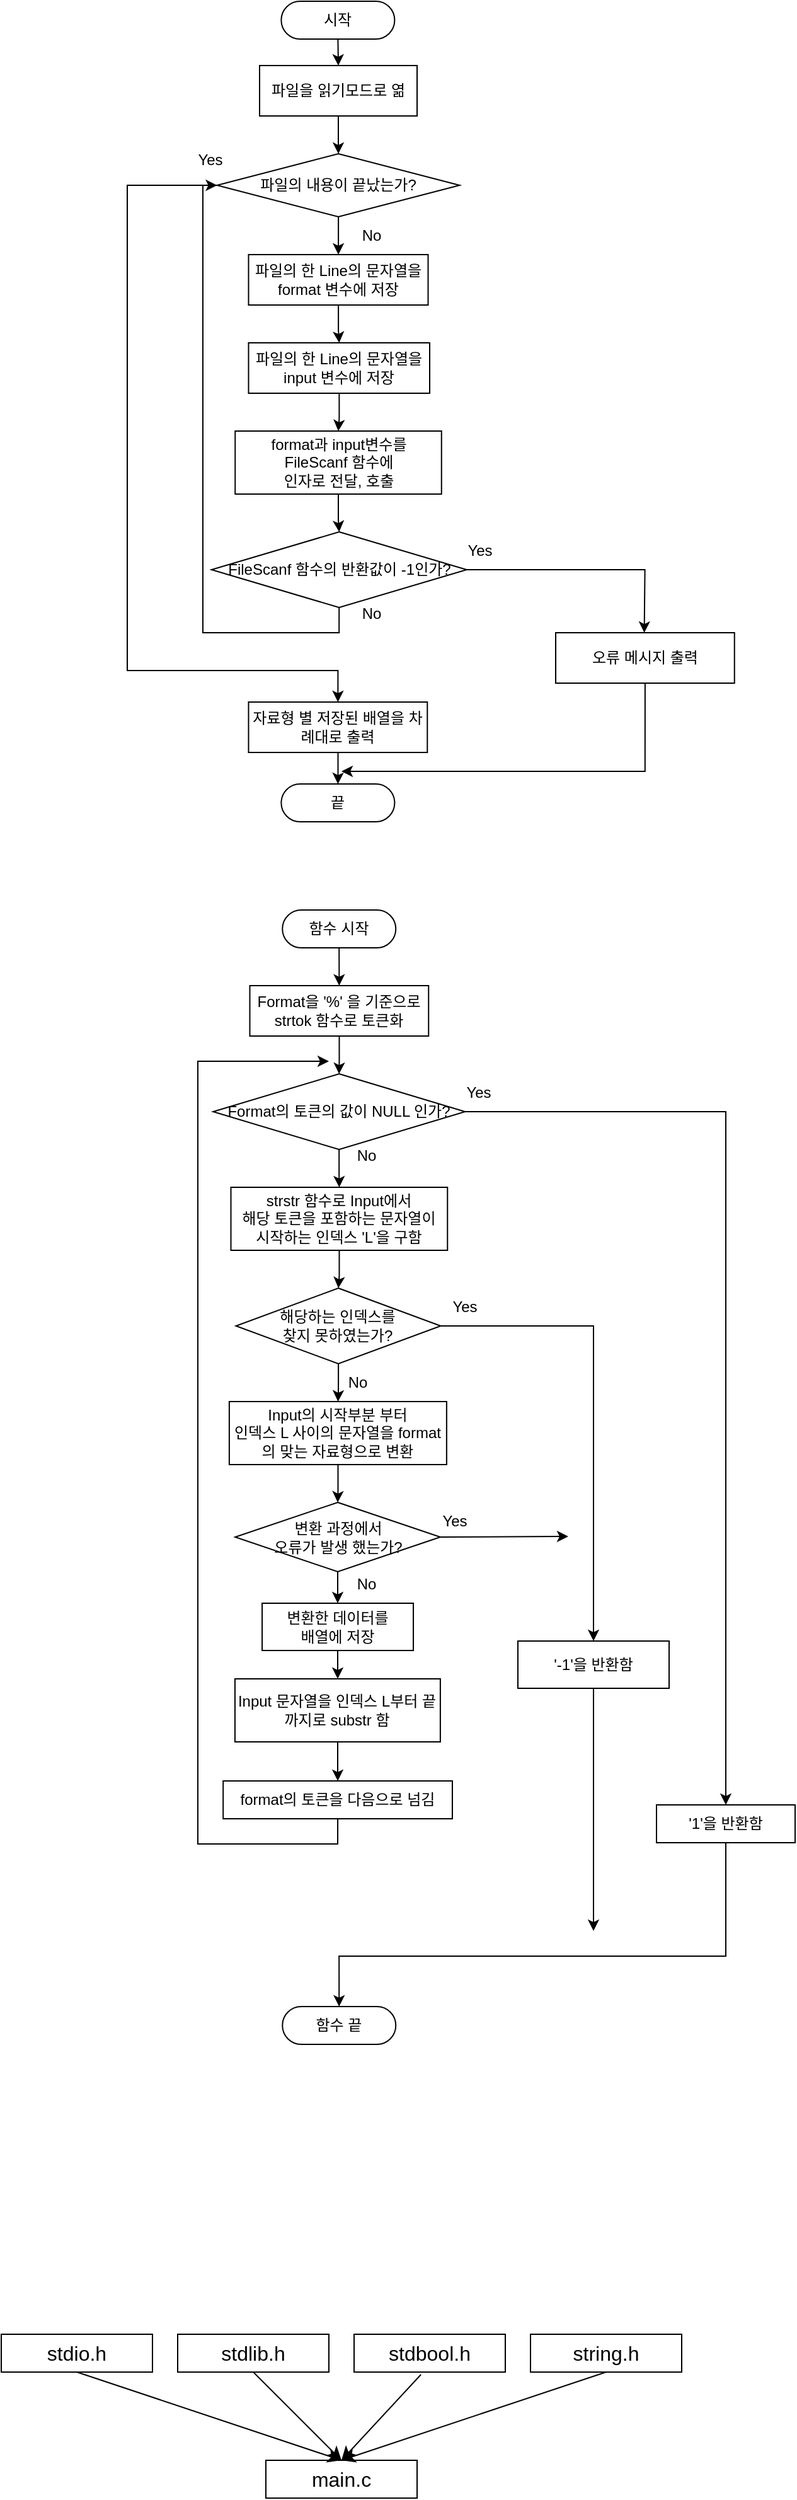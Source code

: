 <mxfile version="21.3.2" type="device">
  <diagram id="C5RBs43oDa-KdzZeNtuy" name="Page-1">
    <mxGraphModel dx="1195" dy="637" grid="1" gridSize="10" guides="1" tooltips="1" connect="1" arrows="1" fold="1" page="1" pageScale="1" pageWidth="827" pageHeight="1169" math="0" shadow="0">
      <root>
        <mxCell id="WIyWlLk6GJQsqaUBKTNV-0" />
        <mxCell id="WIyWlLk6GJQsqaUBKTNV-1" parent="WIyWlLk6GJQsqaUBKTNV-0" />
        <mxCell id="uRpZ4N_YhJBuHk_LHMeu-0" value="main.c" style="rounded=0;whiteSpace=wrap;html=1;fontSize=16;" parent="WIyWlLk6GJQsqaUBKTNV-1" vertex="1">
          <mxGeometry x="330" y="1980" width="120" height="30" as="geometry" />
        </mxCell>
        <mxCell id="uRpZ4N_YhJBuHk_LHMeu-2" value="stdio.h" style="rounded=0;whiteSpace=wrap;html=1;fontSize=16;" parent="WIyWlLk6GJQsqaUBKTNV-1" vertex="1">
          <mxGeometry x="120" y="1880" width="120" height="30" as="geometry" />
        </mxCell>
        <mxCell id="uRpZ4N_YhJBuHk_LHMeu-3" value="stdlib.h" style="rounded=0;whiteSpace=wrap;html=1;fontSize=16;" parent="WIyWlLk6GJQsqaUBKTNV-1" vertex="1">
          <mxGeometry x="260" y="1880" width="120" height="30" as="geometry" />
        </mxCell>
        <mxCell id="uRpZ4N_YhJBuHk_LHMeu-4" value="stdbool.h" style="rounded=0;whiteSpace=wrap;html=1;fontSize=16;" parent="WIyWlLk6GJQsqaUBKTNV-1" vertex="1">
          <mxGeometry x="400" y="1880" width="120" height="30" as="geometry" />
        </mxCell>
        <mxCell id="uRpZ4N_YhJBuHk_LHMeu-5" value="string.h" style="rounded=0;whiteSpace=wrap;html=1;fontSize=16;" parent="WIyWlLk6GJQsqaUBKTNV-1" vertex="1">
          <mxGeometry x="540" y="1880" width="120" height="30" as="geometry" />
        </mxCell>
        <mxCell id="uRpZ4N_YhJBuHk_LHMeu-6" value="" style="endArrow=classic;html=1;rounded=0;fontSize=12;startSize=8;endSize=8;curved=1;exitX=0.5;exitY=1;exitDx=0;exitDy=0;entryX=0.5;entryY=0;entryDx=0;entryDy=0;" parent="WIyWlLk6GJQsqaUBKTNV-1" source="uRpZ4N_YhJBuHk_LHMeu-2" target="uRpZ4N_YhJBuHk_LHMeu-0" edge="1">
          <mxGeometry width="50" height="50" relative="1" as="geometry">
            <mxPoint x="350" y="1960" as="sourcePoint" />
            <mxPoint x="400" y="1910" as="targetPoint" />
          </mxGeometry>
        </mxCell>
        <mxCell id="uRpZ4N_YhJBuHk_LHMeu-7" value="" style="endArrow=classic;html=1;rounded=0;fontSize=12;startSize=8;endSize=8;curved=1;exitX=0.5;exitY=1;exitDx=0;exitDy=0;entryX=0.5;entryY=0;entryDx=0;entryDy=0;" parent="WIyWlLk6GJQsqaUBKTNV-1" source="uRpZ4N_YhJBuHk_LHMeu-3" target="uRpZ4N_YhJBuHk_LHMeu-0" edge="1">
          <mxGeometry width="50" height="50" relative="1" as="geometry">
            <mxPoint x="190" y="1920" as="sourcePoint" />
            <mxPoint x="400" y="1990" as="targetPoint" />
          </mxGeometry>
        </mxCell>
        <mxCell id="uRpZ4N_YhJBuHk_LHMeu-8" value="" style="endArrow=classic;html=1;rounded=0;fontSize=12;startSize=8;endSize=8;curved=1;exitX=0.442;exitY=1.067;exitDx=0;exitDy=0;entryX=0.5;entryY=0;entryDx=0;entryDy=0;exitPerimeter=0;" parent="WIyWlLk6GJQsqaUBKTNV-1" source="uRpZ4N_YhJBuHk_LHMeu-4" target="uRpZ4N_YhJBuHk_LHMeu-0" edge="1">
          <mxGeometry width="50" height="50" relative="1" as="geometry">
            <mxPoint x="330" y="1920" as="sourcePoint" />
            <mxPoint x="400" y="1990" as="targetPoint" />
          </mxGeometry>
        </mxCell>
        <mxCell id="uRpZ4N_YhJBuHk_LHMeu-9" value="" style="endArrow=classic;html=1;rounded=0;fontSize=12;startSize=8;endSize=8;curved=1;exitX=0.5;exitY=1;exitDx=0;exitDy=0;entryX=0.5;entryY=0;entryDx=0;entryDy=0;" parent="WIyWlLk6GJQsqaUBKTNV-1" source="uRpZ4N_YhJBuHk_LHMeu-5" target="uRpZ4N_YhJBuHk_LHMeu-0" edge="1">
          <mxGeometry width="50" height="50" relative="1" as="geometry">
            <mxPoint x="463" y="1922" as="sourcePoint" />
            <mxPoint x="400" y="1990" as="targetPoint" />
          </mxGeometry>
        </mxCell>
        <mxCell id="vxgUtNimUEVZdIT312kN-25" style="edgeStyle=orthogonalEdgeStyle;rounded=0;orthogonalLoop=1;jettySize=auto;html=1;exitX=0.5;exitY=1;exitDx=0;exitDy=0;entryX=0.5;entryY=0;entryDx=0;entryDy=0;" edge="1" parent="WIyWlLk6GJQsqaUBKTNV-1" source="vxgUtNimUEVZdIT312kN-0" target="vxgUtNimUEVZdIT312kN-1">
          <mxGeometry relative="1" as="geometry" />
        </mxCell>
        <mxCell id="vxgUtNimUEVZdIT312kN-0" value="시작" style="rounded=1;whiteSpace=wrap;html=1;arcSize=50;" vertex="1" parent="WIyWlLk6GJQsqaUBKTNV-1">
          <mxGeometry x="342.19" y="29" width="90" height="30" as="geometry" />
        </mxCell>
        <mxCell id="vxgUtNimUEVZdIT312kN-11" value="" style="edgeStyle=orthogonalEdgeStyle;rounded=0;orthogonalLoop=1;jettySize=auto;html=1;" edge="1" parent="WIyWlLk6GJQsqaUBKTNV-1" source="vxgUtNimUEVZdIT312kN-1" target="vxgUtNimUEVZdIT312kN-10">
          <mxGeometry relative="1" as="geometry" />
        </mxCell>
        <mxCell id="vxgUtNimUEVZdIT312kN-1" value="파일을 읽기모드로 엶" style="rounded=0;whiteSpace=wrap;html=1;" vertex="1" parent="WIyWlLk6GJQsqaUBKTNV-1">
          <mxGeometry x="325" y="80" width="125" height="40" as="geometry" />
        </mxCell>
        <mxCell id="vxgUtNimUEVZdIT312kN-13" value="" style="edgeStyle=orthogonalEdgeStyle;rounded=0;orthogonalLoop=1;jettySize=auto;html=1;" edge="1" parent="WIyWlLk6GJQsqaUBKTNV-1" source="vxgUtNimUEVZdIT312kN-10" target="vxgUtNimUEVZdIT312kN-12">
          <mxGeometry relative="1" as="geometry" />
        </mxCell>
        <mxCell id="vxgUtNimUEVZdIT312kN-28" style="edgeStyle=orthogonalEdgeStyle;rounded=0;orthogonalLoop=1;jettySize=auto;html=1;exitX=0;exitY=0.5;exitDx=0;exitDy=0;entryX=0.5;entryY=0;entryDx=0;entryDy=0;" edge="1" parent="WIyWlLk6GJQsqaUBKTNV-1" source="vxgUtNimUEVZdIT312kN-10" target="vxgUtNimUEVZdIT312kN-20">
          <mxGeometry relative="1" as="geometry">
            <mxPoint x="388" y="530" as="targetPoint" />
            <Array as="points">
              <mxPoint x="220" y="175" />
              <mxPoint x="220" y="560" />
              <mxPoint x="387" y="560" />
            </Array>
          </mxGeometry>
        </mxCell>
        <mxCell id="vxgUtNimUEVZdIT312kN-10" value="파일의 내용이 끝났는가?" style="rhombus;whiteSpace=wrap;html=1;rounded=0;" vertex="1" parent="WIyWlLk6GJQsqaUBKTNV-1">
          <mxGeometry x="291.25" y="150" width="192.5" height="50" as="geometry" />
        </mxCell>
        <mxCell id="vxgUtNimUEVZdIT312kN-15" value="" style="edgeStyle=orthogonalEdgeStyle;rounded=0;orthogonalLoop=1;jettySize=auto;html=1;" edge="1" parent="WIyWlLk6GJQsqaUBKTNV-1" source="vxgUtNimUEVZdIT312kN-12" target="vxgUtNimUEVZdIT312kN-14">
          <mxGeometry relative="1" as="geometry" />
        </mxCell>
        <mxCell id="vxgUtNimUEVZdIT312kN-12" value="파일의 한 Line의 문자열을 format 변수에 저장" style="whiteSpace=wrap;html=1;rounded=0;" vertex="1" parent="WIyWlLk6GJQsqaUBKTNV-1">
          <mxGeometry x="316.25" y="230" width="142.5" height="40" as="geometry" />
        </mxCell>
        <mxCell id="vxgUtNimUEVZdIT312kN-17" value="" style="edgeStyle=orthogonalEdgeStyle;rounded=0;orthogonalLoop=1;jettySize=auto;html=1;" edge="1" parent="WIyWlLk6GJQsqaUBKTNV-1" source="vxgUtNimUEVZdIT312kN-14" target="vxgUtNimUEVZdIT312kN-16">
          <mxGeometry relative="1" as="geometry" />
        </mxCell>
        <mxCell id="vxgUtNimUEVZdIT312kN-14" value="파일의 한 Line의 문자열을 input 변수에 저장" style="whiteSpace=wrap;html=1;rounded=0;" vertex="1" parent="WIyWlLk6GJQsqaUBKTNV-1">
          <mxGeometry x="316.25" y="300" width="143.75" height="40" as="geometry" />
        </mxCell>
        <mxCell id="vxgUtNimUEVZdIT312kN-19" value="" style="edgeStyle=orthogonalEdgeStyle;rounded=0;orthogonalLoop=1;jettySize=auto;html=1;" edge="1" parent="WIyWlLk6GJQsqaUBKTNV-1" source="vxgUtNimUEVZdIT312kN-16" target="vxgUtNimUEVZdIT312kN-18">
          <mxGeometry relative="1" as="geometry" />
        </mxCell>
        <mxCell id="vxgUtNimUEVZdIT312kN-16" value="format과 input변수를&lt;br&gt;FileScanf 함수에&lt;br&gt;인자로 전달, 호출" style="whiteSpace=wrap;html=1;rounded=0;" vertex="1" parent="WIyWlLk6GJQsqaUBKTNV-1">
          <mxGeometry x="305.63" y="370" width="163.75" height="50" as="geometry" />
        </mxCell>
        <mxCell id="vxgUtNimUEVZdIT312kN-32" style="edgeStyle=orthogonalEdgeStyle;rounded=0;orthogonalLoop=1;jettySize=auto;html=1;exitX=1;exitY=0.5;exitDx=0;exitDy=0;" edge="1" parent="WIyWlLk6GJQsqaUBKTNV-1" source="vxgUtNimUEVZdIT312kN-18">
          <mxGeometry relative="1" as="geometry">
            <mxPoint x="630.3" y="530.015" as="targetPoint" />
          </mxGeometry>
        </mxCell>
        <mxCell id="vxgUtNimUEVZdIT312kN-37" style="edgeStyle=orthogonalEdgeStyle;rounded=0;orthogonalLoop=1;jettySize=auto;html=1;exitX=0.5;exitY=1;exitDx=0;exitDy=0;entryX=0;entryY=0.5;entryDx=0;entryDy=0;" edge="1" parent="WIyWlLk6GJQsqaUBKTNV-1" source="vxgUtNimUEVZdIT312kN-18" target="vxgUtNimUEVZdIT312kN-10">
          <mxGeometry relative="1" as="geometry">
            <mxPoint x="290" y="190" as="targetPoint" />
            <Array as="points">
              <mxPoint x="388" y="530" />
              <mxPoint x="280" y="530" />
              <mxPoint x="280" y="175" />
            </Array>
          </mxGeometry>
        </mxCell>
        <mxCell id="vxgUtNimUEVZdIT312kN-18" value="FileScanf 함수의 반환값이 -1인가?" style="rhombus;whiteSpace=wrap;html=1;rounded=0;" vertex="1" parent="WIyWlLk6GJQsqaUBKTNV-1">
          <mxGeometry x="286.87" y="450" width="202.5" height="60" as="geometry" />
        </mxCell>
        <mxCell id="vxgUtNimUEVZdIT312kN-24" value="" style="edgeStyle=orthogonalEdgeStyle;rounded=0;orthogonalLoop=1;jettySize=auto;html=1;entryX=0.5;entryY=0;entryDx=0;entryDy=0;" edge="1" parent="WIyWlLk6GJQsqaUBKTNV-1" source="vxgUtNimUEVZdIT312kN-20" target="vxgUtNimUEVZdIT312kN-26">
          <mxGeometry relative="1" as="geometry">
            <mxPoint x="387.2" y="695" as="targetPoint" />
          </mxGeometry>
        </mxCell>
        <mxCell id="vxgUtNimUEVZdIT312kN-20" value="자료형 별 저장된 배열을 차례대로 출력" style="whiteSpace=wrap;html=1;rounded=0;" vertex="1" parent="WIyWlLk6GJQsqaUBKTNV-1">
          <mxGeometry x="316.25" y="585" width="141.88" height="40" as="geometry" />
        </mxCell>
        <mxCell id="vxgUtNimUEVZdIT312kN-26" value="끝" style="rounded=1;whiteSpace=wrap;html=1;arcSize=50;" vertex="1" parent="WIyWlLk6GJQsqaUBKTNV-1">
          <mxGeometry x="342.19" y="650" width="90" height="30" as="geometry" />
        </mxCell>
        <mxCell id="vxgUtNimUEVZdIT312kN-29" value="Yes" style="text;html=1;strokeColor=none;fillColor=none;align=center;verticalAlign=middle;whiteSpace=wrap;rounded=0;" vertex="1" parent="WIyWlLk6GJQsqaUBKTNV-1">
          <mxGeometry x="256.25" y="140" width="60" height="30" as="geometry" />
        </mxCell>
        <mxCell id="vxgUtNimUEVZdIT312kN-30" value="No" style="text;html=1;strokeColor=none;fillColor=none;align=center;verticalAlign=middle;whiteSpace=wrap;rounded=0;" vertex="1" parent="WIyWlLk6GJQsqaUBKTNV-1">
          <mxGeometry x="384" y="200" width="60" height="30" as="geometry" />
        </mxCell>
        <mxCell id="vxgUtNimUEVZdIT312kN-35" style="edgeStyle=orthogonalEdgeStyle;rounded=0;orthogonalLoop=1;jettySize=auto;html=1;exitX=0.5;exitY=1;exitDx=0;exitDy=0;" edge="1" parent="WIyWlLk6GJQsqaUBKTNV-1" source="vxgUtNimUEVZdIT312kN-33">
          <mxGeometry relative="1" as="geometry">
            <mxPoint x="390" y="640" as="targetPoint" />
            <Array as="points">
              <mxPoint x="631" y="640" />
              <mxPoint x="390" y="640" />
            </Array>
          </mxGeometry>
        </mxCell>
        <mxCell id="vxgUtNimUEVZdIT312kN-33" value="오류 메시지 출력" style="whiteSpace=wrap;html=1;rounded=0;" vertex="1" parent="WIyWlLk6GJQsqaUBKTNV-1">
          <mxGeometry x="560" y="530" width="141.88" height="40" as="geometry" />
        </mxCell>
        <mxCell id="vxgUtNimUEVZdIT312kN-38" value="Yes" style="text;html=1;strokeColor=none;fillColor=none;align=center;verticalAlign=middle;whiteSpace=wrap;rounded=0;" vertex="1" parent="WIyWlLk6GJQsqaUBKTNV-1">
          <mxGeometry x="470" y="450" width="60" height="30" as="geometry" />
        </mxCell>
        <mxCell id="vxgUtNimUEVZdIT312kN-39" value="No" style="text;html=1;strokeColor=none;fillColor=none;align=center;verticalAlign=middle;whiteSpace=wrap;rounded=0;" vertex="1" parent="WIyWlLk6GJQsqaUBKTNV-1">
          <mxGeometry x="384" y="500" width="60" height="30" as="geometry" />
        </mxCell>
        <mxCell id="vxgUtNimUEVZdIT312kN-42" style="edgeStyle=orthogonalEdgeStyle;rounded=0;orthogonalLoop=1;jettySize=auto;html=1;exitX=0.5;exitY=1;exitDx=0;exitDy=0;entryX=0.5;entryY=0;entryDx=0;entryDy=0;" edge="1" parent="WIyWlLk6GJQsqaUBKTNV-1" source="vxgUtNimUEVZdIT312kN-40" target="vxgUtNimUEVZdIT312kN-43">
          <mxGeometry relative="1" as="geometry">
            <mxPoint x="388" y="805" as="targetPoint" />
          </mxGeometry>
        </mxCell>
        <mxCell id="vxgUtNimUEVZdIT312kN-40" value="함수 시작" style="rounded=1;whiteSpace=wrap;html=1;arcSize=50;" vertex="1" parent="WIyWlLk6GJQsqaUBKTNV-1">
          <mxGeometry x="343.12" y="750" width="90" height="30" as="geometry" />
        </mxCell>
        <mxCell id="vxgUtNimUEVZdIT312kN-45" value="" style="edgeStyle=orthogonalEdgeStyle;rounded=0;orthogonalLoop=1;jettySize=auto;html=1;" edge="1" parent="WIyWlLk6GJQsqaUBKTNV-1" source="vxgUtNimUEVZdIT312kN-43" target="vxgUtNimUEVZdIT312kN-44">
          <mxGeometry relative="1" as="geometry" />
        </mxCell>
        <mxCell id="vxgUtNimUEVZdIT312kN-43" value="Format을 &#39;%&#39; 을 기준으로 strtok 함수로 토큰화" style="whiteSpace=wrap;html=1;rounded=0;" vertex="1" parent="WIyWlLk6GJQsqaUBKTNV-1">
          <mxGeometry x="317.25" y="810" width="141.88" height="40" as="geometry" />
        </mxCell>
        <mxCell id="vxgUtNimUEVZdIT312kN-47" value="" style="edgeStyle=orthogonalEdgeStyle;rounded=0;orthogonalLoop=1;jettySize=auto;html=1;" edge="1" parent="WIyWlLk6GJQsqaUBKTNV-1" source="vxgUtNimUEVZdIT312kN-44" target="vxgUtNimUEVZdIT312kN-46">
          <mxGeometry relative="1" as="geometry" />
        </mxCell>
        <mxCell id="vxgUtNimUEVZdIT312kN-73" style="edgeStyle=orthogonalEdgeStyle;rounded=0;orthogonalLoop=1;jettySize=auto;html=1;exitX=1;exitY=0.5;exitDx=0;exitDy=0;entryX=0.5;entryY=0;entryDx=0;entryDy=0;" edge="1" parent="WIyWlLk6GJQsqaUBKTNV-1" source="vxgUtNimUEVZdIT312kN-44" target="vxgUtNimUEVZdIT312kN-66">
          <mxGeometry relative="1" as="geometry" />
        </mxCell>
        <mxCell id="vxgUtNimUEVZdIT312kN-44" value="Format의 토큰의 값이 NULL 인가?" style="rhombus;whiteSpace=wrap;html=1;rounded=0;" vertex="1" parent="WIyWlLk6GJQsqaUBKTNV-1">
          <mxGeometry x="288.12" y="880" width="200" height="60" as="geometry" />
        </mxCell>
        <mxCell id="vxgUtNimUEVZdIT312kN-49" value="" style="edgeStyle=orthogonalEdgeStyle;rounded=0;orthogonalLoop=1;jettySize=auto;html=1;" edge="1" parent="WIyWlLk6GJQsqaUBKTNV-1" source="vxgUtNimUEVZdIT312kN-46" target="vxgUtNimUEVZdIT312kN-48">
          <mxGeometry relative="1" as="geometry" />
        </mxCell>
        <mxCell id="vxgUtNimUEVZdIT312kN-46" value="strstr 함수로 Input에서&lt;br&gt;해당 토큰을 포함하는 문자열이&lt;br&gt;시작하는 인덱스 &#39;L&#39;을 구함" style="whiteSpace=wrap;html=1;rounded=0;" vertex="1" parent="WIyWlLk6GJQsqaUBKTNV-1">
          <mxGeometry x="302.25" y="970" width="171.88" height="50" as="geometry" />
        </mxCell>
        <mxCell id="vxgUtNimUEVZdIT312kN-51" value="" style="edgeStyle=orthogonalEdgeStyle;rounded=0;orthogonalLoop=1;jettySize=auto;html=1;" edge="1" parent="WIyWlLk6GJQsqaUBKTNV-1" source="vxgUtNimUEVZdIT312kN-48" target="vxgUtNimUEVZdIT312kN-50">
          <mxGeometry relative="1" as="geometry" />
        </mxCell>
        <mxCell id="vxgUtNimUEVZdIT312kN-70" style="edgeStyle=orthogonalEdgeStyle;rounded=0;orthogonalLoop=1;jettySize=auto;html=1;entryX=0.5;entryY=0;entryDx=0;entryDy=0;" edge="1" parent="WIyWlLk6GJQsqaUBKTNV-1" source="vxgUtNimUEVZdIT312kN-48" target="vxgUtNimUEVZdIT312kN-69">
          <mxGeometry relative="1" as="geometry" />
        </mxCell>
        <mxCell id="vxgUtNimUEVZdIT312kN-48" value="해당하는 인덱스를&lt;br&gt;찾지 못하였는가?" style="rhombus;whiteSpace=wrap;html=1;rounded=0;" vertex="1" parent="WIyWlLk6GJQsqaUBKTNV-1">
          <mxGeometry x="306.26" y="1050" width="162.49" height="60" as="geometry" />
        </mxCell>
        <mxCell id="vxgUtNimUEVZdIT312kN-53" value="" style="edgeStyle=orthogonalEdgeStyle;rounded=0;orthogonalLoop=1;jettySize=auto;html=1;" edge="1" parent="WIyWlLk6GJQsqaUBKTNV-1" source="vxgUtNimUEVZdIT312kN-50" target="vxgUtNimUEVZdIT312kN-52">
          <mxGeometry relative="1" as="geometry" />
        </mxCell>
        <mxCell id="vxgUtNimUEVZdIT312kN-50" value="Input의 시작부분 부터&lt;br&gt;인덱스 L 사이의 문자열을 format의 맞는 자료형으로 변환" style="whiteSpace=wrap;html=1;rounded=0;" vertex="1" parent="WIyWlLk6GJQsqaUBKTNV-1">
          <mxGeometry x="300.95" y="1140" width="172.49" height="50" as="geometry" />
        </mxCell>
        <mxCell id="vxgUtNimUEVZdIT312kN-55" value="" style="edgeStyle=orthogonalEdgeStyle;rounded=0;orthogonalLoop=1;jettySize=auto;html=1;" edge="1" parent="WIyWlLk6GJQsqaUBKTNV-1" source="vxgUtNimUEVZdIT312kN-52" target="vxgUtNimUEVZdIT312kN-54">
          <mxGeometry relative="1" as="geometry" />
        </mxCell>
        <mxCell id="vxgUtNimUEVZdIT312kN-77" style="edgeStyle=orthogonalEdgeStyle;rounded=0;orthogonalLoop=1;jettySize=auto;html=1;exitX=1;exitY=0.5;exitDx=0;exitDy=0;" edge="1" parent="WIyWlLk6GJQsqaUBKTNV-1" source="vxgUtNimUEVZdIT312kN-52">
          <mxGeometry relative="1" as="geometry">
            <mxPoint x="570" y="1247" as="targetPoint" />
          </mxGeometry>
        </mxCell>
        <mxCell id="vxgUtNimUEVZdIT312kN-52" value="변환 과정에서&lt;br&gt;오류가 발생 했는가?" style="rhombus;whiteSpace=wrap;html=1;rounded=0;" vertex="1" parent="WIyWlLk6GJQsqaUBKTNV-1">
          <mxGeometry x="305.63" y="1220" width="162.81" height="55" as="geometry" />
        </mxCell>
        <mxCell id="vxgUtNimUEVZdIT312kN-57" value="" style="edgeStyle=orthogonalEdgeStyle;rounded=0;orthogonalLoop=1;jettySize=auto;html=1;" edge="1" parent="WIyWlLk6GJQsqaUBKTNV-1" source="vxgUtNimUEVZdIT312kN-54" target="vxgUtNimUEVZdIT312kN-56">
          <mxGeometry relative="1" as="geometry" />
        </mxCell>
        <mxCell id="vxgUtNimUEVZdIT312kN-54" value="변환한 데이터를&lt;br&gt;배열에 저장" style="whiteSpace=wrap;html=1;rounded=0;" vertex="1" parent="WIyWlLk6GJQsqaUBKTNV-1">
          <mxGeometry x="327.03" y="1300" width="120" height="37.5" as="geometry" />
        </mxCell>
        <mxCell id="vxgUtNimUEVZdIT312kN-61" value="" style="edgeStyle=orthogonalEdgeStyle;rounded=0;orthogonalLoop=1;jettySize=auto;html=1;" edge="1" parent="WIyWlLk6GJQsqaUBKTNV-1" source="vxgUtNimUEVZdIT312kN-56" target="vxgUtNimUEVZdIT312kN-60">
          <mxGeometry relative="1" as="geometry" />
        </mxCell>
        <mxCell id="vxgUtNimUEVZdIT312kN-56" value="Input 문자열을 인덱스 L부터 끝까지로 substr 함" style="whiteSpace=wrap;html=1;rounded=0;" vertex="1" parent="WIyWlLk6GJQsqaUBKTNV-1">
          <mxGeometry x="305.47" y="1360" width="162.97" height="50" as="geometry" />
        </mxCell>
        <mxCell id="vxgUtNimUEVZdIT312kN-63" style="edgeStyle=orthogonalEdgeStyle;rounded=0;orthogonalLoop=1;jettySize=auto;html=1;exitX=0.5;exitY=1;exitDx=0;exitDy=0;" edge="1" parent="WIyWlLk6GJQsqaUBKTNV-1" source="vxgUtNimUEVZdIT312kN-60">
          <mxGeometry relative="1" as="geometry">
            <mxPoint x="380" y="870" as="targetPoint" />
            <Array as="points">
              <mxPoint x="387" y="1491" />
              <mxPoint x="276" y="1491" />
              <mxPoint x="276" y="870" />
              <mxPoint x="380" y="870" />
            </Array>
          </mxGeometry>
        </mxCell>
        <mxCell id="vxgUtNimUEVZdIT312kN-60" value="format의 토큰을 다음으로 넘김" style="whiteSpace=wrap;html=1;rounded=0;" vertex="1" parent="WIyWlLk6GJQsqaUBKTNV-1">
          <mxGeometry x="296.1" y="1441" width="181.88" height="30" as="geometry" />
        </mxCell>
        <mxCell id="vxgUtNimUEVZdIT312kN-68" style="edgeStyle=orthogonalEdgeStyle;rounded=0;orthogonalLoop=1;jettySize=auto;html=1;exitX=0.5;exitY=1;exitDx=0;exitDy=0;entryX=0.5;entryY=0;entryDx=0;entryDy=0;" edge="1" parent="WIyWlLk6GJQsqaUBKTNV-1" source="vxgUtNimUEVZdIT312kN-66" target="vxgUtNimUEVZdIT312kN-67">
          <mxGeometry relative="1" as="geometry">
            <Array as="points">
              <mxPoint x="695" y="1580" />
              <mxPoint x="388" y="1580" />
            </Array>
          </mxGeometry>
        </mxCell>
        <mxCell id="vxgUtNimUEVZdIT312kN-66" value="&#39;1&#39;을 반환함" style="whiteSpace=wrap;html=1;rounded=0;" vertex="1" parent="WIyWlLk6GJQsqaUBKTNV-1">
          <mxGeometry x="640" y="1460" width="110" height="30" as="geometry" />
        </mxCell>
        <mxCell id="vxgUtNimUEVZdIT312kN-67" value="함수 끝" style="rounded=1;whiteSpace=wrap;html=1;arcSize=50;" vertex="1" parent="WIyWlLk6GJQsqaUBKTNV-1">
          <mxGeometry x="343.12" y="1620" width="90" height="30" as="geometry" />
        </mxCell>
        <mxCell id="vxgUtNimUEVZdIT312kN-79" style="edgeStyle=orthogonalEdgeStyle;rounded=0;orthogonalLoop=1;jettySize=auto;html=1;exitX=0.5;exitY=1;exitDx=0;exitDy=0;" edge="1" parent="WIyWlLk6GJQsqaUBKTNV-1" source="vxgUtNimUEVZdIT312kN-69">
          <mxGeometry relative="1" as="geometry">
            <mxPoint x="590" y="1560" as="targetPoint" />
          </mxGeometry>
        </mxCell>
        <mxCell id="vxgUtNimUEVZdIT312kN-69" value="&#39;-1&#39;을 반환함" style="whiteSpace=wrap;html=1;rounded=0;" vertex="1" parent="WIyWlLk6GJQsqaUBKTNV-1">
          <mxGeometry x="530" y="1330" width="120" height="37.5" as="geometry" />
        </mxCell>
        <mxCell id="vxgUtNimUEVZdIT312kN-80" value="No" style="text;html=1;strokeColor=none;fillColor=none;align=center;verticalAlign=middle;whiteSpace=wrap;rounded=0;" vertex="1" parent="WIyWlLk6GJQsqaUBKTNV-1">
          <mxGeometry x="380" y="930" width="60" height="30" as="geometry" />
        </mxCell>
        <mxCell id="vxgUtNimUEVZdIT312kN-81" value="No" style="text;html=1;strokeColor=none;fillColor=none;align=center;verticalAlign=middle;whiteSpace=wrap;rounded=0;" vertex="1" parent="WIyWlLk6GJQsqaUBKTNV-1">
          <mxGeometry x="373.12" y="1110" width="60" height="30" as="geometry" />
        </mxCell>
        <mxCell id="vxgUtNimUEVZdIT312kN-82" value="No" style="text;html=1;strokeColor=none;fillColor=none;align=center;verticalAlign=middle;whiteSpace=wrap;rounded=0;" vertex="1" parent="WIyWlLk6GJQsqaUBKTNV-1">
          <mxGeometry x="380" y="1270" width="60" height="30" as="geometry" />
        </mxCell>
        <mxCell id="vxgUtNimUEVZdIT312kN-83" value="Yes" style="text;html=1;strokeColor=none;fillColor=none;align=center;verticalAlign=middle;whiteSpace=wrap;rounded=0;" vertex="1" parent="WIyWlLk6GJQsqaUBKTNV-1">
          <mxGeometry x="469.38" y="880" width="60" height="30" as="geometry" />
        </mxCell>
        <mxCell id="vxgUtNimUEVZdIT312kN-84" value="Yes" style="text;html=1;strokeColor=none;fillColor=none;align=center;verticalAlign=middle;whiteSpace=wrap;rounded=0;" vertex="1" parent="WIyWlLk6GJQsqaUBKTNV-1">
          <mxGeometry x="458.13" y="1050" width="60" height="30" as="geometry" />
        </mxCell>
        <mxCell id="vxgUtNimUEVZdIT312kN-85" value="Yes" style="text;html=1;strokeColor=none;fillColor=none;align=center;verticalAlign=middle;whiteSpace=wrap;rounded=0;" vertex="1" parent="WIyWlLk6GJQsqaUBKTNV-1">
          <mxGeometry x="450" y="1220" width="60" height="30" as="geometry" />
        </mxCell>
      </root>
    </mxGraphModel>
  </diagram>
</mxfile>
